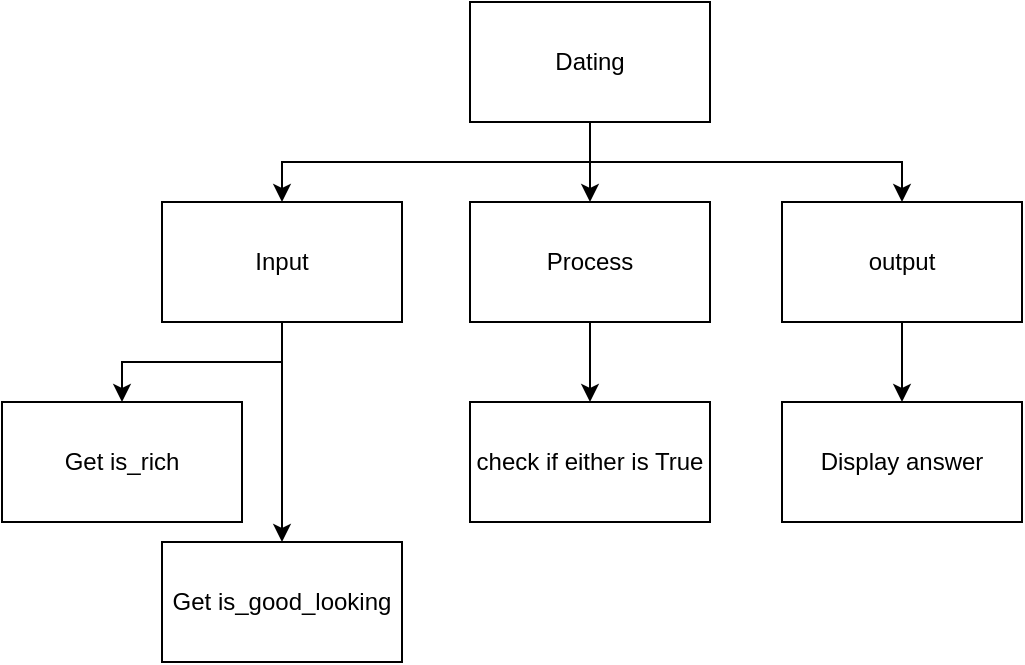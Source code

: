 <mxfile>
    <diagram id="KjG14Q_7bZ2Fs4syXYFA" name="Top Down">
        <mxGraphModel dx="1074" dy="717" grid="1" gridSize="10" guides="1" tooltips="1" connect="1" arrows="1" fold="1" page="1" pageScale="1" pageWidth="827" pageHeight="1169" math="0" shadow="0">
            <root>
                <mxCell id="0"/>
                <mxCell id="1" parent="0"/>
                <mxCell id="QtO_xw6DOo0jZK6YUWM9-8" value="" style="edgeStyle=none;html=1;" parent="1" source="QtO_xw6DOo0jZK6YUWM9-1" target="QtO_xw6DOo0jZK6YUWM9-3" edge="1">
                    <mxGeometry relative="1" as="geometry"/>
                </mxCell>
                <mxCell id="QtO_xw6DOo0jZK6YUWM9-9" style="edgeStyle=orthogonalEdgeStyle;html=1;entryX=0.5;entryY=0;entryDx=0;entryDy=0;rounded=0;" parent="1" source="QtO_xw6DOo0jZK6YUWM9-1" target="QtO_xw6DOo0jZK6YUWM9-2" edge="1">
                    <mxGeometry relative="1" as="geometry">
                        <Array as="points">
                            <mxPoint x="414" y="160"/>
                            <mxPoint x="260" y="160"/>
                        </Array>
                    </mxGeometry>
                </mxCell>
                <mxCell id="QtO_xw6DOo0jZK6YUWM9-10" style="edgeStyle=orthogonalEdgeStyle;html=1;entryX=0.5;entryY=0;entryDx=0;entryDy=0;rounded=0;" parent="1" source="QtO_xw6DOo0jZK6YUWM9-1" target="QtO_xw6DOo0jZK6YUWM9-4" edge="1">
                    <mxGeometry relative="1" as="geometry">
                        <Array as="points">
                            <mxPoint x="414" y="160"/>
                            <mxPoint x="570" y="160"/>
                        </Array>
                    </mxGeometry>
                </mxCell>
                <mxCell id="QtO_xw6DOo0jZK6YUWM9-1" value="Dating" style="rounded=0;whiteSpace=wrap;html=1;" parent="1" vertex="1">
                    <mxGeometry x="354" y="80" width="120" height="60" as="geometry"/>
                </mxCell>
                <mxCell id="QtO_xw6DOo0jZK6YUWM9-11" value="" style="edgeStyle=orthogonalEdgeStyle;rounded=0;html=1;" parent="1" source="QtO_xw6DOo0jZK6YUWM9-2" target="QtO_xw6DOo0jZK6YUWM9-5" edge="1">
                    <mxGeometry relative="1" as="geometry"/>
                </mxCell>
                <mxCell id="hkbPKCXQEcYTVRw_4C9D-2" style="edgeStyle=none;html=1;" edge="1" parent="1" source="QtO_xw6DOo0jZK6YUWM9-2" target="hkbPKCXQEcYTVRw_4C9D-1">
                    <mxGeometry relative="1" as="geometry"/>
                </mxCell>
                <mxCell id="QtO_xw6DOo0jZK6YUWM9-2" value="Input" style="rounded=0;whiteSpace=wrap;html=1;" parent="1" vertex="1">
                    <mxGeometry x="200" y="180" width="120" height="60" as="geometry"/>
                </mxCell>
                <mxCell id="QtO_xw6DOo0jZK6YUWM9-12" value="" style="edgeStyle=orthogonalEdgeStyle;rounded=0;html=1;" parent="1" source="QtO_xw6DOo0jZK6YUWM9-3" target="QtO_xw6DOo0jZK6YUWM9-6" edge="1">
                    <mxGeometry relative="1" as="geometry"/>
                </mxCell>
                <mxCell id="QtO_xw6DOo0jZK6YUWM9-3" value="Process" style="rounded=0;whiteSpace=wrap;html=1;" parent="1" vertex="1">
                    <mxGeometry x="354" y="180" width="120" height="60" as="geometry"/>
                </mxCell>
                <mxCell id="QtO_xw6DOo0jZK6YUWM9-13" value="" style="edgeStyle=orthogonalEdgeStyle;rounded=0;html=1;" parent="1" source="QtO_xw6DOo0jZK6YUWM9-4" target="QtO_xw6DOo0jZK6YUWM9-7" edge="1">
                    <mxGeometry relative="1" as="geometry"/>
                </mxCell>
                <mxCell id="QtO_xw6DOo0jZK6YUWM9-4" value="output" style="rounded=0;whiteSpace=wrap;html=1;" parent="1" vertex="1">
                    <mxGeometry x="510" y="180" width="120" height="60" as="geometry"/>
                </mxCell>
                <mxCell id="QtO_xw6DOo0jZK6YUWM9-5" value="Get is_rich" style="rounded=0;whiteSpace=wrap;html=1;" parent="1" vertex="1">
                    <mxGeometry x="120" y="280" width="120" height="60" as="geometry"/>
                </mxCell>
                <mxCell id="QtO_xw6DOo0jZK6YUWM9-6" value="check if either is True" style="rounded=0;whiteSpace=wrap;html=1;" parent="1" vertex="1">
                    <mxGeometry x="354" y="280" width="120" height="60" as="geometry"/>
                </mxCell>
                <mxCell id="QtO_xw6DOo0jZK6YUWM9-7" value="Display answer" style="rounded=0;whiteSpace=wrap;html=1;" parent="1" vertex="1">
                    <mxGeometry x="510" y="280" width="120" height="60" as="geometry"/>
                </mxCell>
                <mxCell id="hkbPKCXQEcYTVRw_4C9D-1" value="Get is_good_looking" style="rounded=0;whiteSpace=wrap;html=1;" vertex="1" parent="1">
                    <mxGeometry x="200" y="350" width="120" height="60" as="geometry"/>
                </mxCell>
            </root>
        </mxGraphModel>
    </diagram>
    <diagram id="aqkya4TFRdpiTSBKbrii" name="Flowchart">
        <mxGraphModel dx="1074" dy="717" grid="1" gridSize="10" guides="1" tooltips="1" connect="1" arrows="1" fold="1" page="1" pageScale="1" pageWidth="827" pageHeight="1169" math="0" shadow="0">
            <root>
                <mxCell id="7Z-LrOooxTyzb09muiCP-0"/>
                <mxCell id="7Z-LrOooxTyzb09muiCP-1" parent="7Z-LrOooxTyzb09muiCP-0"/>
                <mxCell id="7Z-LrOooxTyzb09muiCP-7" value="" style="edgeStyle=none;html=1;" parent="7Z-LrOooxTyzb09muiCP-1" source="7Z-LrOooxTyzb09muiCP-2" target="7Z-LrOooxTyzb09muiCP-3" edge="1">
                    <mxGeometry relative="1" as="geometry"/>
                </mxCell>
                <mxCell id="7Z-LrOooxTyzb09muiCP-2" value="Start" style="strokeWidth=2;html=1;shape=mxgraph.flowchart.terminator;whiteSpace=wrap;" parent="7Z-LrOooxTyzb09muiCP-1" vertex="1">
                    <mxGeometry x="364" y="80" width="100" height="60" as="geometry"/>
                </mxCell>
                <mxCell id="7Z-LrOooxTyzb09muiCP-8" value="" style="edgeStyle=none;html=1;" parent="7Z-LrOooxTyzb09muiCP-1" source="7Z-LrOooxTyzb09muiCP-3" edge="1">
                    <mxGeometry relative="1" as="geometry">
                        <mxPoint x="414" y="260" as="targetPoint"/>
                    </mxGeometry>
                </mxCell>
                <mxCell id="7Z-LrOooxTyzb09muiCP-3" value="Get is_rich" style="shape=parallelogram;html=1;strokeWidth=2;perimeter=parallelogramPerimeter;whiteSpace=wrap;rounded=1;arcSize=12;size=0.23;" parent="7Z-LrOooxTyzb09muiCP-1" vertex="1">
                    <mxGeometry x="364" y="170" width="100" height="60" as="geometry"/>
                </mxCell>
                <mxCell id="7Z-LrOooxTyzb09muiCP-9" value="" style="edgeStyle=none;html=1;" parent="7Z-LrOooxTyzb09muiCP-1" edge="1">
                    <mxGeometry relative="1" as="geometry">
                        <mxPoint x="414" y="320" as="sourcePoint"/>
                        <mxPoint x="414" y="350" as="targetPoint"/>
                    </mxGeometry>
                </mxCell>
                <mxCell id="7Z-LrOooxTyzb09muiCP-6" value="Stop" style="strokeWidth=2;html=1;shape=mxgraph.flowchart.terminator;whiteSpace=wrap;" parent="7Z-LrOooxTyzb09muiCP-1" vertex="1">
                    <mxGeometry x="364" y="600" width="100" height="60" as="geometry"/>
                </mxCell>
                <mxCell id="xPmMDppyWjHfLYFh6rtt-0" value="Get is_goodlooking" style="shape=parallelogram;html=1;strokeWidth=2;perimeter=parallelogramPerimeter;whiteSpace=wrap;rounded=1;arcSize=12;size=0.23;" vertex="1" parent="7Z-LrOooxTyzb09muiCP-1">
                    <mxGeometry x="319" y="260" width="190" height="60" as="geometry"/>
                </mxCell>
                <mxCell id="xPmMDppyWjHfLYFh6rtt-8" style="edgeStyle=orthogonalEdgeStyle;rounded=0;html=1;entryX=0.5;entryY=0;entryDx=0;entryDy=0;entryPerimeter=0;" edge="1" parent="7Z-LrOooxTyzb09muiCP-1" source="xPmMDppyWjHfLYFh6rtt-2" target="7Z-LrOooxTyzb09muiCP-6">
                    <mxGeometry relative="1" as="geometry"/>
                </mxCell>
                <mxCell id="xPmMDppyWjHfLYFh6rtt-2" value="Display &quot;You can date her&quot;" style="shape=parallelogram;html=1;strokeWidth=2;perimeter=parallelogramPerimeter;whiteSpace=wrap;rounded=1;arcSize=12;size=0.23;" vertex="1" parent="7Z-LrOooxTyzb09muiCP-1">
                    <mxGeometry x="300.5" y="480" width="227" height="60" as="geometry"/>
                </mxCell>
                <mxCell id="xPmMDppyWjHfLYFh6rtt-6" value="" style="edgeStyle=none;html=1;" edge="1" parent="7Z-LrOooxTyzb09muiCP-1" source="xPmMDppyWjHfLYFh6rtt-3" target="xPmMDppyWjHfLYFh6rtt-2">
                    <mxGeometry relative="1" as="geometry"/>
                </mxCell>
                <mxCell id="xPmMDppyWjHfLYFh6rtt-7" style="edgeStyle=orthogonalEdgeStyle;html=1;entryX=0.5;entryY=0;entryDx=0;entryDy=0;rounded=0;" edge="1" parent="7Z-LrOooxTyzb09muiCP-1" source="xPmMDppyWjHfLYFh6rtt-3" target="xPmMDppyWjHfLYFh6rtt-5">
                    <mxGeometry relative="1" as="geometry">
                        <Array as="points">
                            <mxPoint x="655" y="400"/>
                        </Array>
                    </mxGeometry>
                </mxCell>
                <mxCell id="xPmMDppyWjHfLYFh6rtt-3" value="if is_rich == y OR is_goodlooking == y" style="strokeWidth=2;html=1;shape=mxgraph.flowchart.decision;whiteSpace=wrap;" vertex="1" parent="7Z-LrOooxTyzb09muiCP-1">
                    <mxGeometry x="272" y="350" width="283" height="100" as="geometry"/>
                </mxCell>
                <mxCell id="xPmMDppyWjHfLYFh6rtt-9" style="edgeStyle=orthogonalEdgeStyle;rounded=0;html=1;" edge="1" parent="7Z-LrOooxTyzb09muiCP-1" source="xPmMDppyWjHfLYFh6rtt-5" target="7Z-LrOooxTyzb09muiCP-6">
                    <mxGeometry relative="1" as="geometry">
                        <Array as="points">
                            <mxPoint x="653" y="570"/>
                            <mxPoint x="414" y="570"/>
                        </Array>
                    </mxGeometry>
                </mxCell>
                <mxCell id="xPmMDppyWjHfLYFh6rtt-5" value="Display &quot;You can't date her&quot;" style="shape=parallelogram;html=1;strokeWidth=2;perimeter=parallelogramPerimeter;whiteSpace=wrap;rounded=1;arcSize=12;size=0.23;" vertex="1" parent="7Z-LrOooxTyzb09muiCP-1">
                    <mxGeometry x="555" y="480" width="200" height="60" as="geometry"/>
                </mxCell>
                <mxCell id="xPmMDppyWjHfLYFh6rtt-11" value="yes" style="text;html=1;align=center;verticalAlign=middle;resizable=0;points=[];autosize=1;strokeColor=none;fillColor=none;" vertex="1" parent="7Z-LrOooxTyzb09muiCP-1">
                    <mxGeometry x="435" y="450" width="30" height="20" as="geometry"/>
                </mxCell>
                <mxCell id="xPmMDppyWjHfLYFh6rtt-12" value="no" style="text;html=1;align=center;verticalAlign=middle;resizable=0;points=[];autosize=1;strokeColor=none;fillColor=none;" vertex="1" parent="7Z-LrOooxTyzb09muiCP-1">
                    <mxGeometry x="555" y="380" width="30" height="20" as="geometry"/>
                </mxCell>
            </root>
        </mxGraphModel>
    </diagram>
</mxfile>